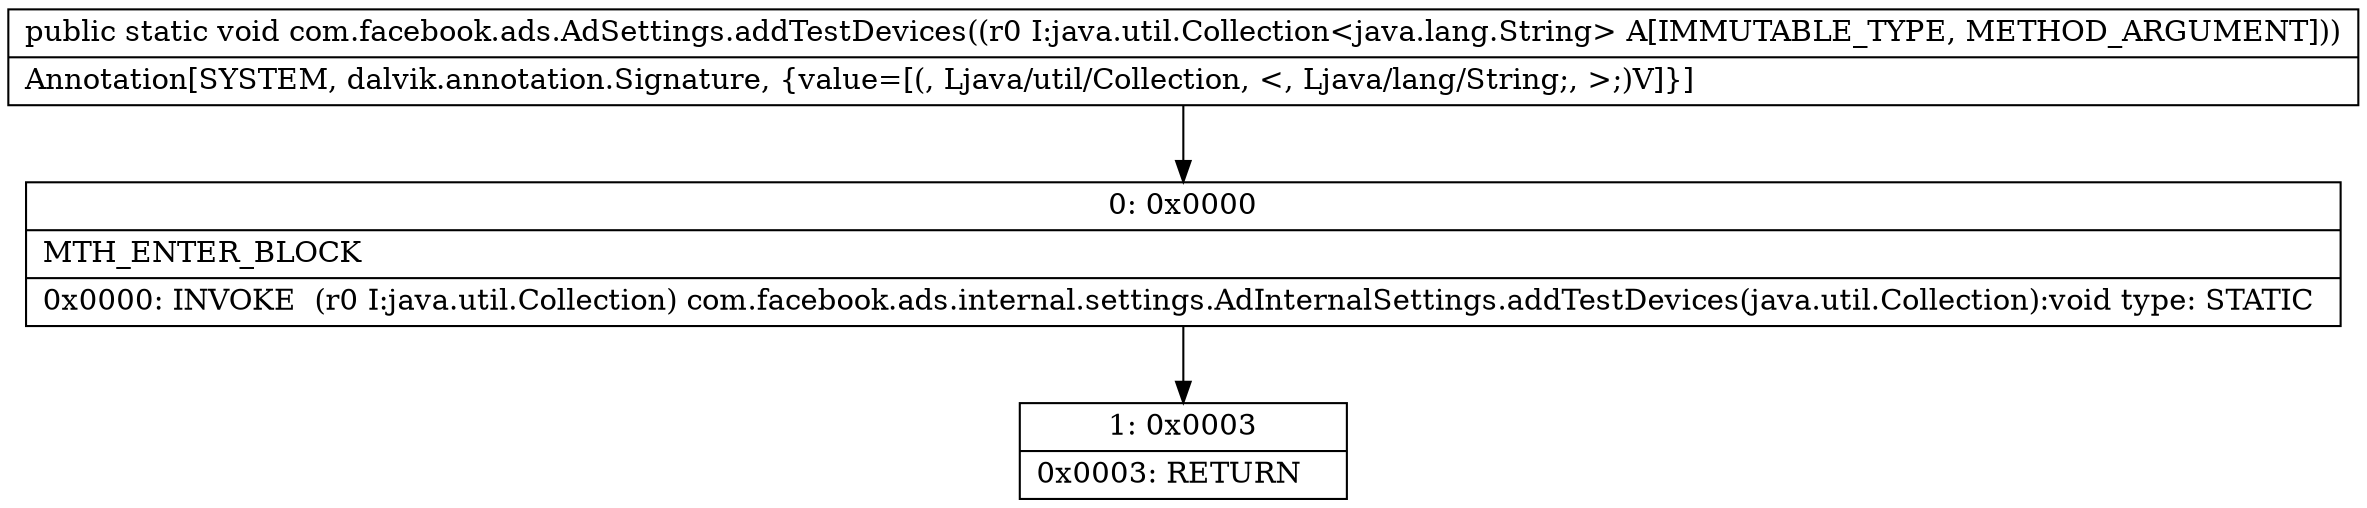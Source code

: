 digraph "CFG forcom.facebook.ads.AdSettings.addTestDevices(Ljava\/util\/Collection;)V" {
Node_0 [shape=record,label="{0\:\ 0x0000|MTH_ENTER_BLOCK\l|0x0000: INVOKE  (r0 I:java.util.Collection) com.facebook.ads.internal.settings.AdInternalSettings.addTestDevices(java.util.Collection):void type: STATIC \l}"];
Node_1 [shape=record,label="{1\:\ 0x0003|0x0003: RETURN   \l}"];
MethodNode[shape=record,label="{public static void com.facebook.ads.AdSettings.addTestDevices((r0 I:java.util.Collection\<java.lang.String\> A[IMMUTABLE_TYPE, METHOD_ARGUMENT]))  | Annotation[SYSTEM, dalvik.annotation.Signature, \{value=[(, Ljava\/util\/Collection, \<, Ljava\/lang\/String;, \>;)V]\}]\l}"];
MethodNode -> Node_0;
Node_0 -> Node_1;
}

